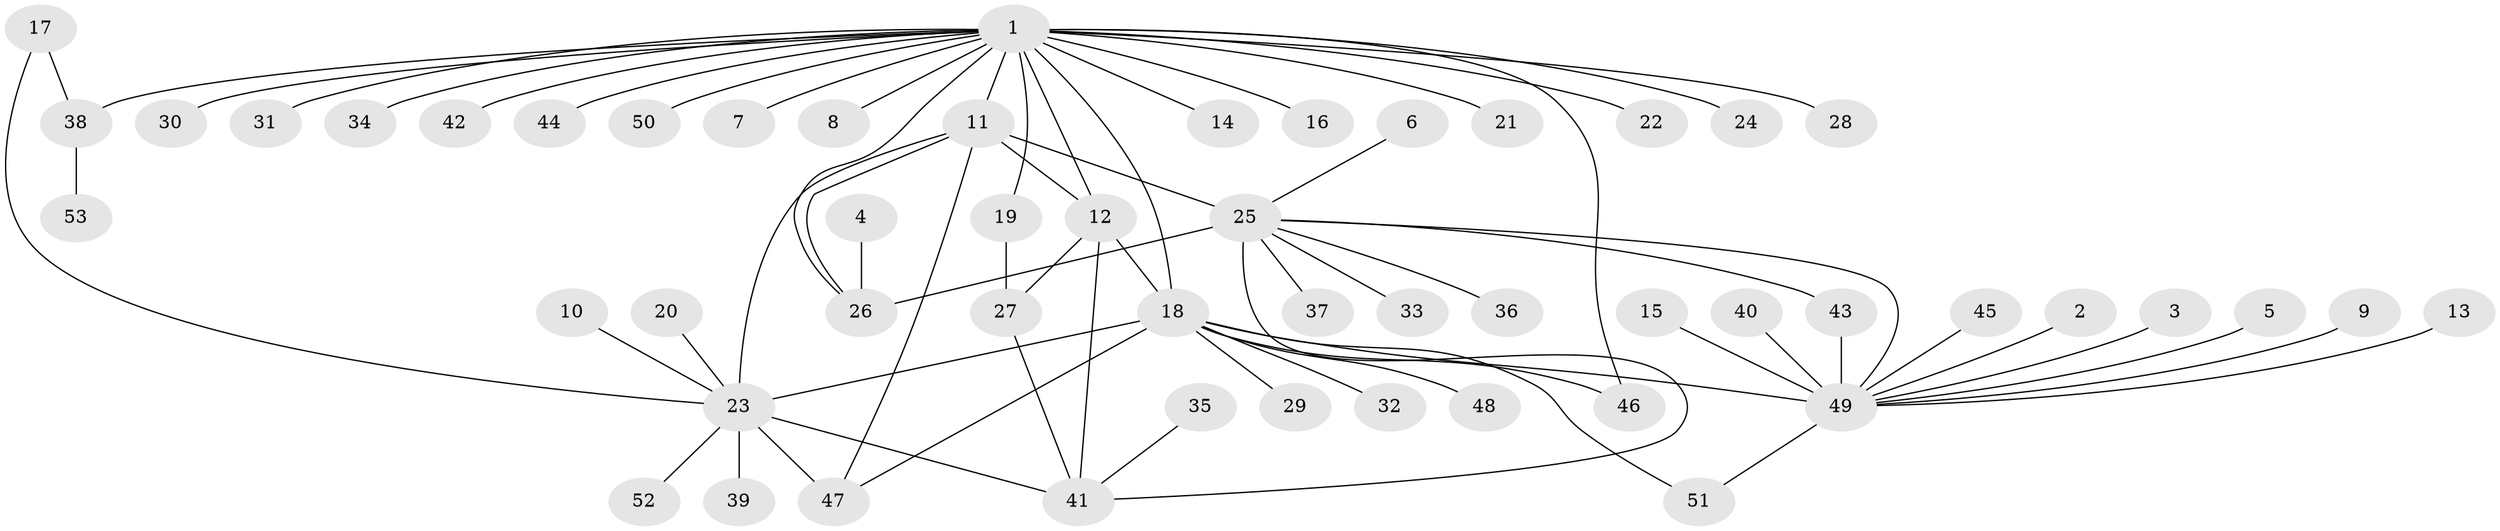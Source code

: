 // original degree distribution, {8: 0.0660377358490566, 7: 0.03773584905660377, 6: 0.02830188679245283, 5: 0.04716981132075472, 17: 0.009433962264150943, 9: 0.02830188679245283, 12: 0.009433962264150943, 4: 0.018867924528301886, 10: 0.009433962264150943, 1: 0.5754716981132075, 2: 0.1509433962264151, 3: 0.018867924528301886}
// Generated by graph-tools (version 1.1) at 2025/50/03/09/25 03:50:39]
// undirected, 53 vertices, 68 edges
graph export_dot {
graph [start="1"]
  node [color=gray90,style=filled];
  1;
  2;
  3;
  4;
  5;
  6;
  7;
  8;
  9;
  10;
  11;
  12;
  13;
  14;
  15;
  16;
  17;
  18;
  19;
  20;
  21;
  22;
  23;
  24;
  25;
  26;
  27;
  28;
  29;
  30;
  31;
  32;
  33;
  34;
  35;
  36;
  37;
  38;
  39;
  40;
  41;
  42;
  43;
  44;
  45;
  46;
  47;
  48;
  49;
  50;
  51;
  52;
  53;
  1 -- 7 [weight=1.0];
  1 -- 8 [weight=1.0];
  1 -- 11 [weight=2.0];
  1 -- 12 [weight=1.0];
  1 -- 14 [weight=1.0];
  1 -- 16 [weight=1.0];
  1 -- 18 [weight=1.0];
  1 -- 19 [weight=1.0];
  1 -- 21 [weight=1.0];
  1 -- 22 [weight=1.0];
  1 -- 24 [weight=4.0];
  1 -- 26 [weight=1.0];
  1 -- 28 [weight=1.0];
  1 -- 30 [weight=1.0];
  1 -- 31 [weight=1.0];
  1 -- 34 [weight=1.0];
  1 -- 38 [weight=2.0];
  1 -- 42 [weight=1.0];
  1 -- 44 [weight=1.0];
  1 -- 46 [weight=1.0];
  1 -- 50 [weight=1.0];
  2 -- 49 [weight=1.0];
  3 -- 49 [weight=1.0];
  4 -- 26 [weight=1.0];
  5 -- 49 [weight=1.0];
  6 -- 25 [weight=1.0];
  9 -- 49 [weight=1.0];
  10 -- 23 [weight=1.0];
  11 -- 12 [weight=1.0];
  11 -- 23 [weight=3.0];
  11 -- 25 [weight=3.0];
  11 -- 26 [weight=1.0];
  11 -- 47 [weight=1.0];
  12 -- 18 [weight=1.0];
  12 -- 27 [weight=2.0];
  12 -- 41 [weight=4.0];
  13 -- 49 [weight=1.0];
  15 -- 49 [weight=1.0];
  17 -- 23 [weight=1.0];
  17 -- 38 [weight=1.0];
  18 -- 23 [weight=1.0];
  18 -- 29 [weight=1.0];
  18 -- 32 [weight=1.0];
  18 -- 46 [weight=1.0];
  18 -- 47 [weight=1.0];
  18 -- 48 [weight=1.0];
  18 -- 49 [weight=4.0];
  18 -- 51 [weight=1.0];
  19 -- 27 [weight=1.0];
  20 -- 23 [weight=1.0];
  23 -- 39 [weight=1.0];
  23 -- 41 [weight=1.0];
  23 -- 47 [weight=3.0];
  23 -- 52 [weight=1.0];
  25 -- 26 [weight=3.0];
  25 -- 33 [weight=1.0];
  25 -- 36 [weight=1.0];
  25 -- 37 [weight=1.0];
  25 -- 41 [weight=1.0];
  25 -- 43 [weight=1.0];
  25 -- 49 [weight=1.0];
  27 -- 41 [weight=2.0];
  35 -- 41 [weight=1.0];
  38 -- 53 [weight=1.0];
  40 -- 49 [weight=1.0];
  43 -- 49 [weight=1.0];
  45 -- 49 [weight=1.0];
  49 -- 51 [weight=1.0];
}
